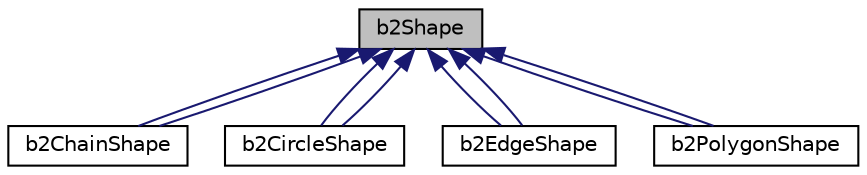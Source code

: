 digraph "b2Shape"
{
 // LATEX_PDF_SIZE
  edge [fontname="Helvetica",fontsize="10",labelfontname="Helvetica",labelfontsize="10"];
  node [fontname="Helvetica",fontsize="10",shape=record];
  Node1 [label="b2Shape",height=0.2,width=0.4,color="black", fillcolor="grey75", style="filled", fontcolor="black",tooltip=" "];
  Node1 -> Node2 [dir="back",color="midnightblue",fontsize="10",style="solid"];
  Node2 [label="b2ChainShape",height=0.2,width=0.4,color="black", fillcolor="white", style="filled",URL="$classb2ChainShape.html",tooltip=" "];
  Node1 -> Node2 [dir="back",color="midnightblue",fontsize="10",style="solid"];
  Node1 -> Node3 [dir="back",color="midnightblue",fontsize="10",style="solid"];
  Node3 [label="b2CircleShape",height=0.2,width=0.4,color="black", fillcolor="white", style="filled",URL="$classb2CircleShape.html",tooltip="A solid circle shape."];
  Node1 -> Node3 [dir="back",color="midnightblue",fontsize="10",style="solid"];
  Node1 -> Node4 [dir="back",color="midnightblue",fontsize="10",style="solid"];
  Node4 [label="b2EdgeShape",height=0.2,width=0.4,color="black", fillcolor="white", style="filled",URL="$classb2EdgeShape.html",tooltip=" "];
  Node1 -> Node4 [dir="back",color="midnightblue",fontsize="10",style="solid"];
  Node1 -> Node5 [dir="back",color="midnightblue",fontsize="10",style="solid"];
  Node5 [label="b2PolygonShape",height=0.2,width=0.4,color="black", fillcolor="white", style="filled",URL="$classb2PolygonShape.html",tooltip=" "];
  Node1 -> Node5 [dir="back",color="midnightblue",fontsize="10",style="solid"];
}
